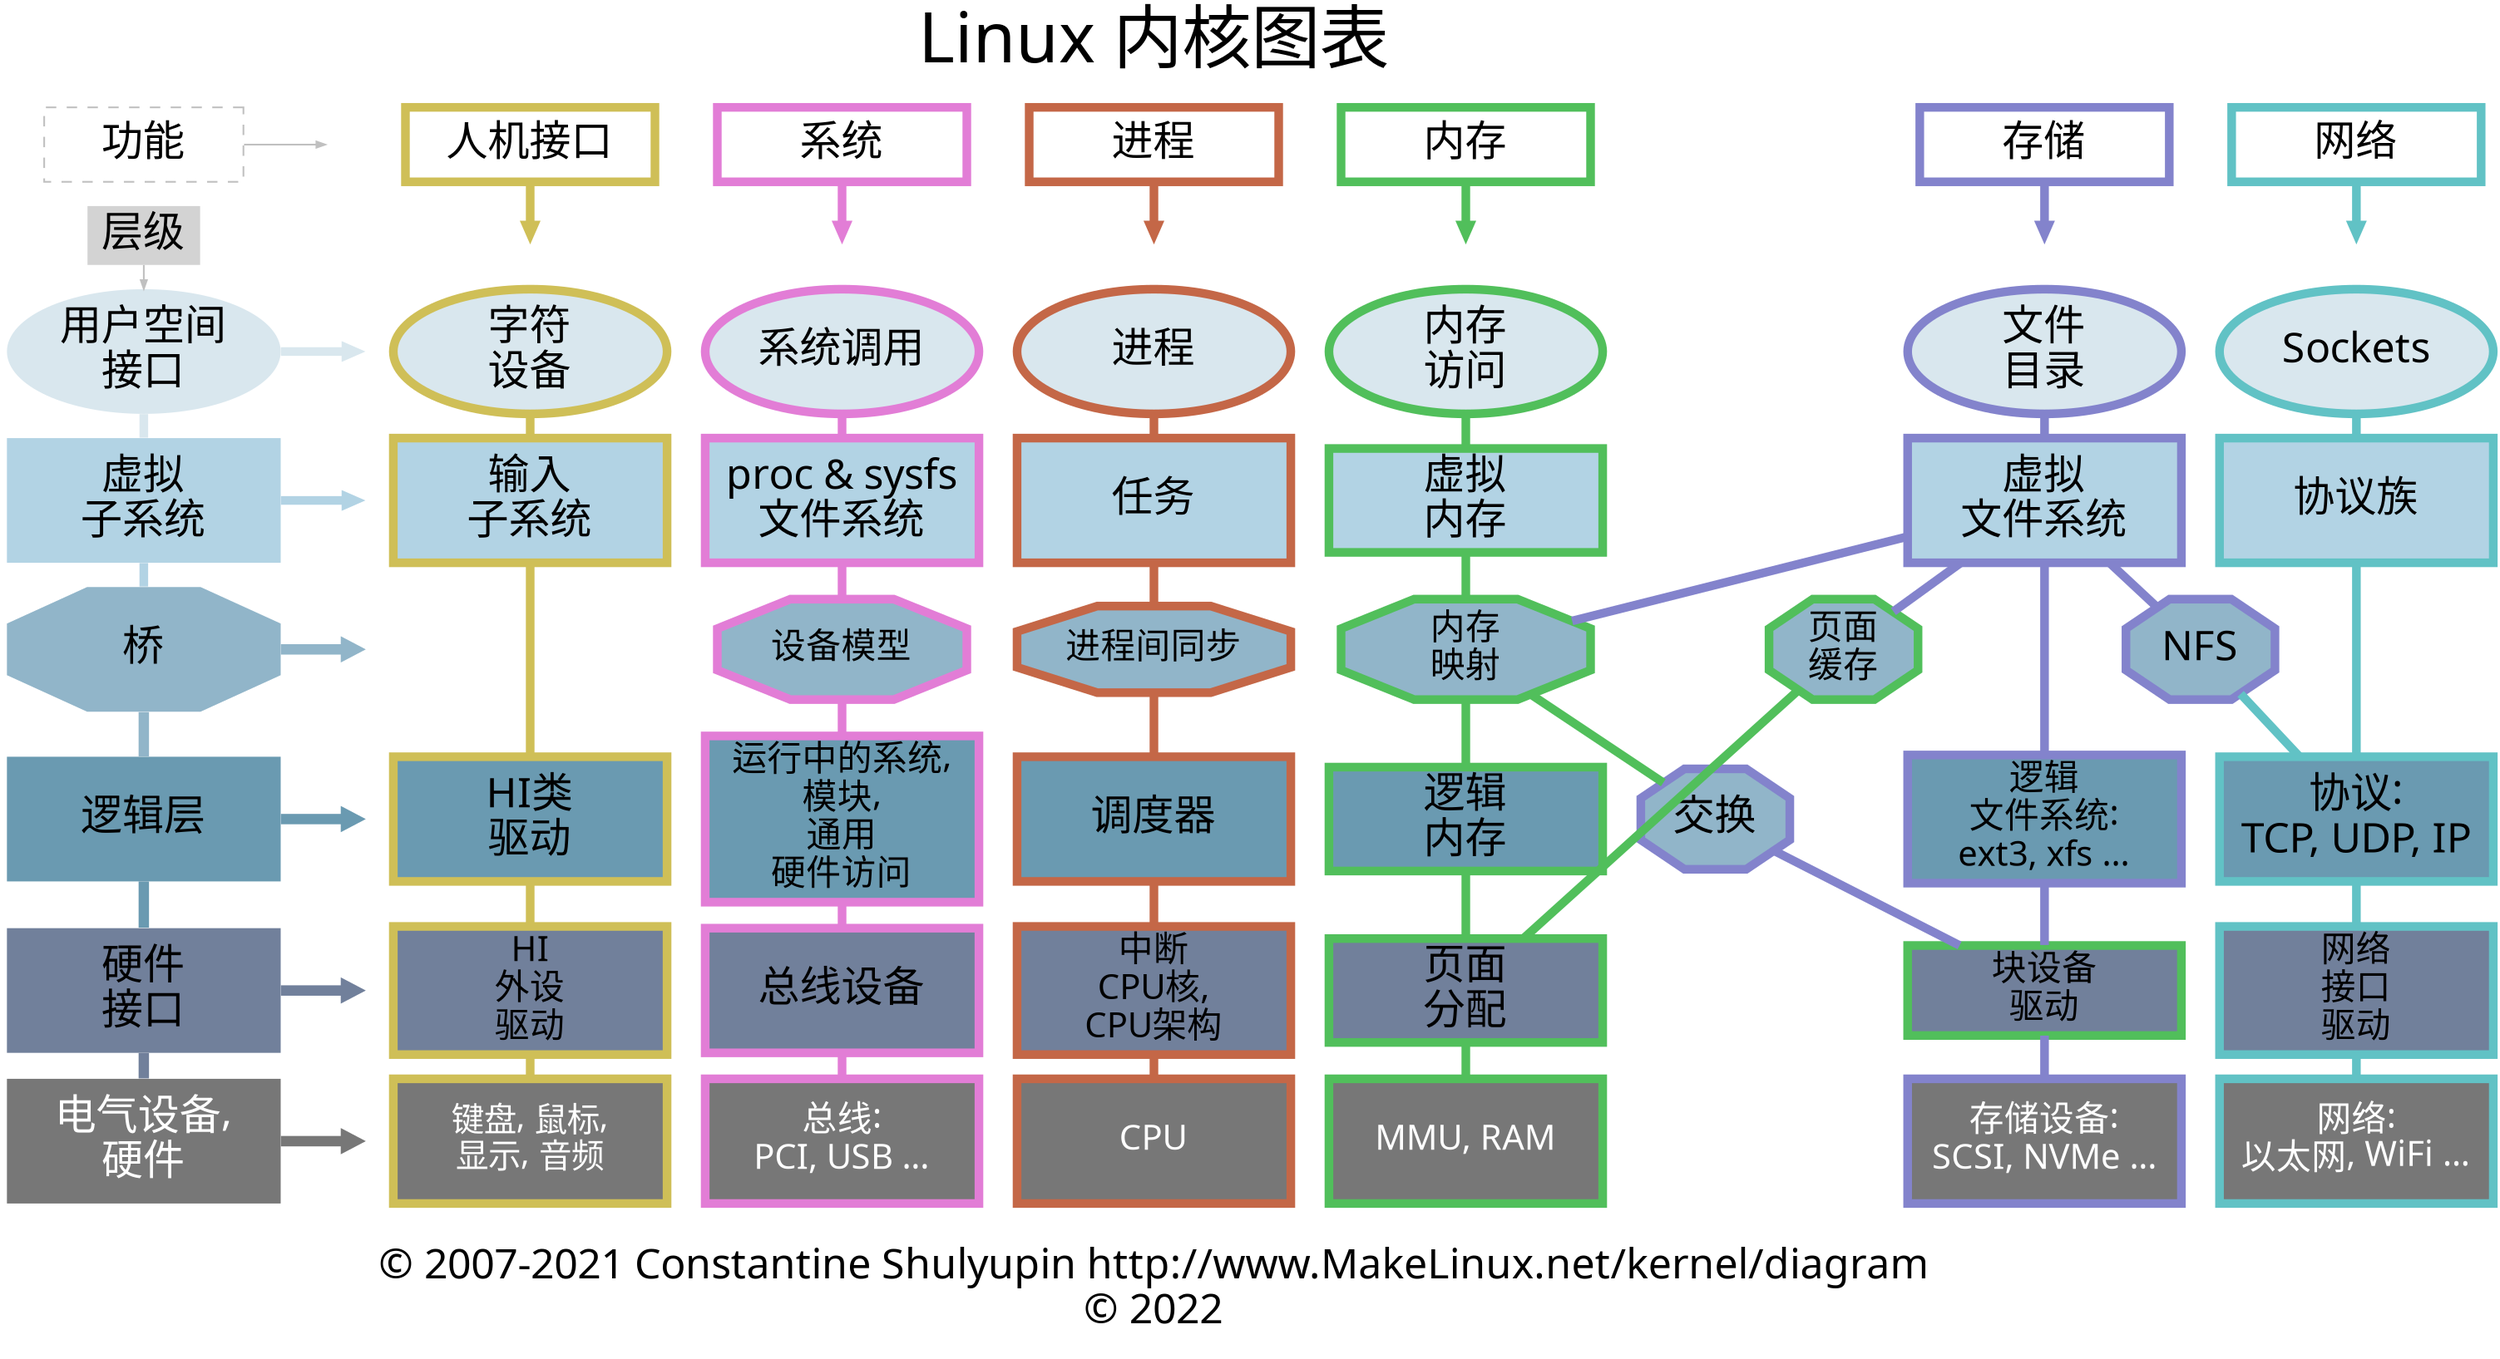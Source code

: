 digraph "Linux_kernel_diagram" {
	graph [

		newrank = true,
		nodesep = 0.3,
		ranksep = 0.2,
		overlap = true,
		splines = false,
	]
	node [
		fixedsize = false,
		fontname = Ubuntu
		fontsize = 24,
		height = 1,
		shape = box,
		style = "filled,setlinewidth(5)",
		width = 2.2
	]
	edge [

		arrowhead = none,
		arrowsize = 0.5,
		labelfontname = "Ubuntu",
		weight = 10,
		style = "filled,setlinewidth(5)"
	]
	subgraph system {
		node [color = "#e27dd6ff"]
		edge [color = "#e27dd6ff"]
		system_ [
			fixedsize = true,
			height = 0,
			shape = point,
			style = invis,
			shape = point
		]
		system [
			URL = "https://en.wikibooks.org/wiki/The_Linux_Kernel/System",
			fillcolor = white,
			fixedsize = true,
			height = 0.6,
            label = "系统",
			row = func,
			width = 2]
		system -> system_ [
			arrowhead = "",
			row = func]
				SCI [
			URL = "https://en.wikibooks.org/wiki/The_Linux_Kernel/Syscalls",
			fillcolor = "#d9e7ee",
			fixedsize = true,
			label = "系统调用",
			row = usr,
			shape = ellipse]
		sysfs [
			fillcolor = "#b2d3e4",
			label = "proc & sysfs\n文件系统"]
		SCI -> sysfs
		DM [
			fillcolor = "#91b5c9",
			fixedsize = true,
			fontsize = 20,
			height = 0.8,
			label = "设备模型",
			shape = octagon,
			width = 2]
		sysfs -> DM
		log_sys [
			fillcolor = "#6a9ab1",
			fontsize = 20,
			label = "运行中的系统,\n模块,\n通用\n硬件访问"]
		DM -> log_sys
		bus_drv [
			fillcolor = "#71809b",
			label = "总线设备"]
		log_sys -> bus_drv
		buses [
			fillcolor = "#777777",
			fontcolor = white,
			fontsize = 20,
			label = "总线:\nPCI, USB ...",
			row = chip]
		bus_drv -> buses
	}
	subgraph networking {
		node [ color = "#61c2c5"]
		edge [ color = "#61c2c5"]
		networking_ [
			fixedsize = true,
			height = 0,
			shape = point,
			style = invis,
			shape = point
				width = 0]
		networking [
			URL = "https://en.wikibooks.org/wiki/The_Linux_Kernel/Networking",
			fillcolor = white,
			fixedsize = true,
			height = 0.6,
			row = func,
            label = "网络",
			width = 2]
		networking -> networking_ [
			arrowhead = "",
			row = func]
		sock [
			fillcolor = "#d9e7ee",
			fixedsize = true,
			label = Sockets,
			row = usr,
			shape = ellipse]
		prot_fam [
			fillcolor = "#b2d3e4",
			label = "协议族"]
		sock -> prot_fam
		log_prot [
			fillcolor = "#6a9ab1",
			label = "协议:\nTCP, UDP, IP"]
		prot_fam -> log_prot
		netif [
			fillcolor = "#71809b",
			fontsize = 20,
			label = "网络\n接口\n驱动"]
		log_prot -> netif
		net_hw [
			fillcolor = "#777777",
			fontcolor = white,
			fontsize = 20,
			label = "网络:\n以太网, WiFi ...",
			row = chip]
		netif -> net_hw
		NFS [
			color = "#8383cc",
			fillcolor = "#91b5c9",
			fixedsize = true,
			height = 0.8,
			label = NFS,
			shape = octagon,
			width = 1.2]
		NFS -> log_prot [ weight = 0]
	}
	subgraph processing {
		node [ color = "#c46747"]
		edge [ color = "#c46747"]
		processing_ [
			fixedsize = true,
			height = 0,
			shape = point
				style = invis,
			width = 0]
		processing [
			URL = "https://en.wikibooks.org/wiki/The_Linux_Kernel/Processing",
			fillcolor = white,
			fixedsize = true,
			height = 0.6,
            label = "进程",
			row = func,
			width = 2]
		processing -> processing_ [
			arrowhead = "",
			row = func]
		proc [
			fillcolor = "#d9e7ee",
			fixedsize = true,
			label = "进程",
			row = usr,
			shape = ellipse]
		Tasks [
			fillcolor = "#b2d3e4",
            label = "任务"
        ]
		proc -> Tasks
		sync [
			fillcolor = "#91b5c9",
			fixedsize = true,
			fontsize = 20,
			fontname = "Ubuntu Condensed",
			label = "进程间同步",
			height = 0.7,
			//width = 2,
			shape = octagon]
		Tasks -> sync
		sched [
			fillcolor = "#6a9ab1",
			label = "调度器"]
		sync -> sched
		IRQ [
			fillcolor = "#71809b",
			fontsize = 20,
			label = "中断\nCPU核,\nCPU架构"]
		sched -> IRQ
		CPU [
			fillcolor = "#777777",
			fontcolor = white,
			fontsize = 20,
			row = chip]
		IRQ -> CPU
	}	// processing
	subgraph mem {
		node [
			color = "#51bf5b",
			height = 0.5
		]
		edge [ color = "#51bf5b"]
		MA [
			color = "#51bf5b",
			fillcolor = "#d9e7ee",
			fixedsize = true,
			label = "内存\n访问",
			row = usr,
			height = 1,
			shape = ellipse]
		MA -> VM
		mmap [
			fillcolor = "#91b5c9",
			fixedsize = true,
			fontsize = 20,
			height = 0.8,
			label = "内存\n映射",
			shape = octagon,
			width = 2]
		mmap -> log_mem
		log_mem -> PA
		//VFS -> SW [ style = invis]
		SW [
			color = "#8383cc",
			fillcolor = "#91b5c9",
			fixedsize = true,
			label = "交换",
			height = 0.8,
			shape = octagon,
			width = 1.2]
		mmap -> SW [ weight = 1]
		SW -> block [
			color = "#8383cc", weight = 1]
		PA [
			fillcolor = "#71809b",
			label = "页面\n分配"
		]
		PC -> PA [weight = 0 color="#51bf5b"]
		RAM [
			color = "#51bf5b",
			fillcolor = "#777777",
			fontcolor = white,
			fontsize = 20,
			label = "MMU, RAM",
			height = 1,
			row = chip]
		PA -> RAM
		memory -> memory_ [
			arrowhead = "",
			row = func]
		VM -> mmap
	}	// mem
	subgraph storage {
		node [ color = "#8383cc"]
		edge [ color = "#8383cc"]
		NFS;
		storage_ [
			shape = point,
			fixedsize = true,
			height = 0,
			style = invis,
			width = 0]
		storage [
			URL = "https://en.wikibooks.org/wiki/The_Linux_Kernel/Storage",
			fillcolor = white,
			fixedsize = true,
			height = 0.6,
            label = "存储",
			row = func,
			width = 2]
		storage -> storage_ [
			arrowhead = "",
			row = func]
		FS [
			fillcolor = "#d9e7ee",
			fixedsize = true,
			label = "文件\n目录",
			row = usr,
			shape = ellipse]
		VFS [
			fillcolor = "#b2d3e4",
			label = "虚拟\n文件系统"]
		FS -> VFS
		VFS -> mmap [ weight = 0]
		VFS -> NFS [
			weight = 0]
		logFS [
			fillcolor = "#6a9ab1",
			fontsize = 20,
			label = "逻辑\n文件系统:\next3, xfs ..."]
		VFS -> logFS
		PC [
			fillcolor = "#91b5c9",
			fixedsize = true,
			fontsize = 20,
			height = 0.8,
			label = "页面\n缓存",
			shape = octagon,
			width = 1.2]
		VFS -> PC [ weight = 0]
		block [
			fillcolor = "#71809b",
			fontsize = 20,
			label = "块设备\n驱动"]
		logFS -> block
		SD [
			fillcolor = "#777777",
			fontcolor = white,
			fontsize = 20,
			label = "存储设备:\nSCSI, NVMe ...",
			row = chip]
		block -> SD
	}	// storge
	subgraph HI {
		node [color = "#cfbf57ff"]
		edge [
			color = "#cfbf57ff",
			weight = 10
		]
		HI_ [
			fixedsize = true,
			height = 0,
			shape = point,
			style = invis,
			width = 0]
		HI [
			URL = "https://en.wikibooks.org/wiki/The_Linux_Kernel/Human_interfaces",
			fillcolor = white,
			fixedsize = true,
			//fontsize = 12,
			height = 0.6,
			label = "人机接口",
			row = func
			width = 2
        ]
		HI -> HI_ [
			arrowhead = "",
			row = func]
		char [
			fillcolor = "#d9e7ee",
			fixedsize = true,
			label = "字符\n设备",
			row = usr,
			shape = ellipse]
		input [
			fillcolor = "#b2d3e4",
			label = "输入\n子系统"]
		char -> input
		F7 [
			fillcolor = "#6a9ab1",
			label = "HI类\n驱动"]
		input -> F7
		HID [
			fillcolor = "#71809b",
			fontsize = 20,
			URL = "https://www.kernel.org/doc/html/latest/hid/",
			label = "HI\n外设\n驱动"]
		F7 -> HID
		display [
			fillcolor = "#777777",
			fontcolor = white,
			fontsize = 19,
			label = "键盘, 鼠标,\n显示, 音频",
			row = chip]
		HID -> display
	} // HI
	subgraph functions {
		graph [
			rank = same]
		edge [
			style = invis,
			weight = 1
		]
		system;
		networking;
		system -> processing [ weight = 1]
		storage -> networking [ weight = 1]
		memory [
			color = "#51bf5b",
			URL = "https://en.wikibooks.org/wiki/The_Linux_Kernel/Memory",
			fillcolor = white,
			fixedsize = true,
			height = 0.6,
            label = "内存",
			row = func,
			width = 2]
		memory -> storage [ weight = 1]
		processing -> memory [
			weight = 1]
		functions_ [
			fixedsize = true,
			height = 0,
			shape = point
			style = invis,
			width = 0]
		functions_ -> HI -> system [ weight = 1]
		functions [
			color = gray,
            label = "功能",
			tooltip = "每列代表了内核的主要功能",
			URL = "http://www.makelinux.net/ldd3/chp-1-sect-2.shtml",
			fillcolor = gray,
			fixedsize = true,
			height = 0.6,
			row = func,
			style = dashed,
			width = 1.6]
		functions -> functions_ [
			arrowhead = "",
			color = gray,
			style = "",
			weight = ""]
	}
	subgraph interfaces {
		graph [ rank = same]
		SCI;
		sock;
		FS;
		proc;
		char;
		usr_ [
			fixedsize = true,
			height = 0,
			shape = point
				style = invis,
			width = 0.5]
		usr [
			fillcolor = "#d9e7eeff",
			fixedsize = true,
			label = "用户空间\n接口",
			row = usr,
			shape = ellipse,
			style = "filled,setlinewidth(0)"]
		MA;
	}
	{
		edge [ style = invis weight = 10 ]
		system_;
		SCI;
		system_ -> SCI;
		networking_;
		sock;
		networking_ -> sock;
		storage_;
		FS;
		storage_ -> FS;
		processing_;
		proc;
		processing_ -> proc;
		HI_;
		char;
		HI_ -> char;
		MA;
		memory_ [
			fixedsize = true,
			height = 0,
			shape = point,
			style = invis,
			width = 0]
		memory_ -> MA;
	}
	subgraph virtual {
		graph [
			rank = same]
		sysfs;
		prot_fam;
		VFS;
		Tasks;
		input;
		D0 [
			fixedsize = true,
			height = 0,
			shape = point,
			style = invis,
			width = 0]
		virt [
			fillcolor = "#b2d3e4",
			label = "虚拟\n子系统",
			URL = "https://en.wikipedia.org/wiki/Proxy_pattern",
			tooltip = "用户空间接口和真实内部实现之间的代理",
			style = "filled,setlinewidth(0)"]
		VM [
			color = "#51bf5b",
			fillcolor = "#b2d3e4",
			label = "虚拟\n内存"]
	}
	subgraph bridges {
		graph [
			rank = same]
		bridges [
			fillcolor = "#91b5c9",
			shape = octagon,
            label = "桥",
			tooltip = "多种虚拟接口和底层实现的桥梁",
			URL = "https://en.wikipedia.org/wiki/Bridge_pattern",
			style = "filled,setlinewidth(0)"]
		DM;
		NFS;
		mmap;
		sync;
		E0 [
			fixedsize = true,
			height = 0,
			shape = point,
			style = invis,
			width = 0]
		//PC
	}
	subgraph logical {
		graph [
			rank = same]
		log_sys;
		log_prot;
		logFS;
		sched;
		F7;
		F0 [
			fixedsize = true,
			height = 0,
			shape = point,
			style = invis,
			width = 0]
		logical [
			fillcolor = "#6a9ab1",
			style = "filled,setlinewidth(0)",
            label = "逻辑层"
        ]
		log_mem [
			color = "#51bf5b",
			fillcolor = "#6a9ab1",
			label = "逻辑\n内存"]
		//SW
	}
	subgraph HWI {
		graph [ rank = same]
		HWI [
			fillcolor = "#71809b",
			label = "硬件\n接口",
			style = "filled,setlinewidth(0)"]
		bus_drv;
		netif;
		block;
		//PA;
		IRQ;
		HID;
		G0 [
			fixedsize = true,
			height = 0,
			shape = point,
			style = invis,
			width = 0]
	}
	subgraph HW {
		graph [
			rank = same]
		HW [
			fillcolor = "#777777",
			fontcolor = white,
			label = "电气设备,\n硬件",
			row = chip,
			style = "filled,setlinewidth(0)"]
		buses;
		net_hw;
		SD;
		CPU;
		display;
		H0 [
			fixedsize = true,
			height = 0,
			shape = point,
			style = invis,
			width = 0]
		RAM;
	}
	bottom [
		label = "© 2007-2021 Constantine Shulyupin http://www.MakeLinux.net/kernel/diagram\n© 2022",
		shape = plaintext,
		style = ""]
	CPU -> bottom [
		style = invis]
	layers [
		fillcolor = lightgray,
		tooltip = "功能被大致的划分为一些层级",
		height = 0.1,
		style = "filled,setlinewidth(0)",
        label = "层级",
		width = 0.5]
	functions -> layers [
		style = invis ]
	usr -> usr_ [
		arrowhead = "",
		color = "#d9e7eeff",
		minlen = 2]
	usr -> virt [
		color = "#d9e7eeff"]
	virt -> D0 [
		arrowhead = "",
		color = "#b2d3e4",
		minlen = 2]
	virt -> bridges [
		color = "#b2d3e4"]
	bridges -> E0 [
		arrowhead = "",
		color = "#91b5c9",
		minlen = 2,
		style = "filled,setlinewidth(6)",
		weight = ""]
	bridges -> logical [
		color = "#91b5c9",
		style = "filled,setlinewidth(6)"]
	logical -> F0 [
		arrowhead = "",
		color = "#6a9ab1",
		minlen = 2,
		row = logical,
		style = "filled,setlinewidth(6)",
		weight = ""]
	logical -> HWI [
		color = "#6a9ab1",
		row = logical,
		style = "filled,setlinewidth(6)"]
	HWI -> G0 [
		arrowhead = "",
		color = "#71809b",
		minlen = 2,
		row = HWI,
		style = "filled,setlinewidth(6)",
		weight = ""]
	HWI -> HW [
		color = "#71809b",
		row = HWI,
		style = "filled,setlinewidth(6)"]
	HW -> H0 [
		arrowhead = "",
		color = "#777777",
		minlen = 2,
		row = chip,
		style = "filled,setlinewidth(6)",
		weight = ""]
	layers -> usr [
		arrowhead = "",
		color = gray,
		style = "filled,setlinewidth(1)"]
	LKD [
		fontsize = 40,
		label = "Linux 内核图表",
		shape = plain,
		style = ""]
	LKD -> processing [ style = invis]
}
